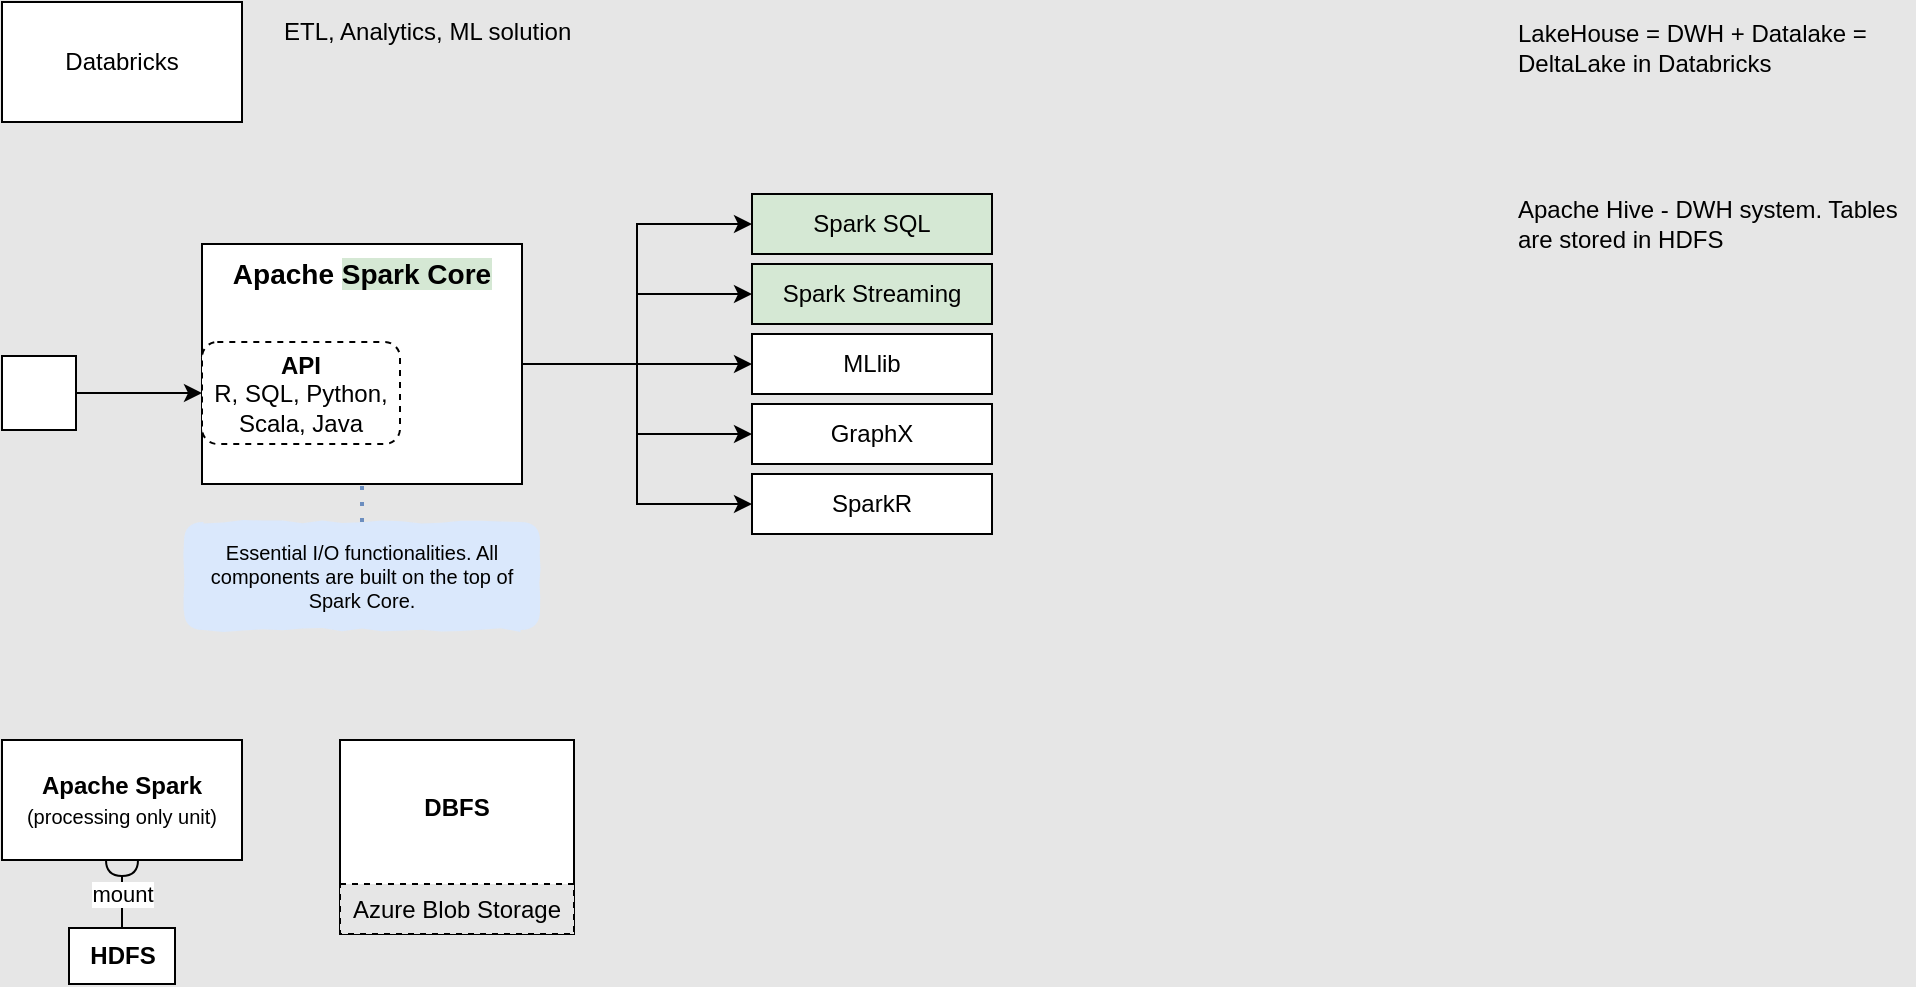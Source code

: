 <mxfile version="21.0.10" type="github">
  <diagram name="Page-1" id="mvxoPzZDPtbUDeEoAUA9">
    <mxGraphModel dx="993" dy="663" grid="0" gridSize="10" guides="1" tooltips="1" connect="1" arrows="1" fold="1" page="1" pageScale="1" pageWidth="1169" pageHeight="1654" background="#E6E6E6" math="0" shadow="0">
      <root>
        <mxCell id="0" />
        <mxCell id="1" parent="0" />
        <UserObject label="Databricks" id="nMdtc5GlGOttccwo4Kmc-1">
          <mxCell style="rounded=0;whiteSpace=wrap;html=1;" vertex="1" parent="1">
            <mxGeometry x="36" y="49" width="120" height="60" as="geometry" />
          </mxCell>
        </UserObject>
        <UserObject label="Apache Hive - DWH system. Tables are stored in HDFS" id="nMdtc5GlGOttccwo4Kmc-3">
          <mxCell style="text;html=1;strokeColor=none;fillColor=none;align=left;verticalAlign=middle;whiteSpace=wrap;rounded=0;" vertex="1" parent="1">
            <mxGeometry x="792" y="145" width="200" height="30" as="geometry" />
          </mxCell>
        </UserObject>
        <mxCell id="nMdtc5GlGOttccwo4Kmc-4" value="ETL, Analytics, ML solution " style="text;html=1;strokeColor=none;fillColor=none;align=left;verticalAlign=middle;whiteSpace=wrap;rounded=0;" vertex="1" parent="1">
          <mxGeometry x="175" y="49" width="157" height="30" as="geometry" />
        </mxCell>
        <mxCell id="nMdtc5GlGOttccwo4Kmc-20" style="edgeStyle=orthogonalEdgeStyle;rounded=0;orthogonalLoop=1;jettySize=auto;html=1;exitX=1;exitY=0.5;exitDx=0;exitDy=0;entryX=0;entryY=0.5;entryDx=0;entryDy=0;" edge="1" parent="1" source="nMdtc5GlGOttccwo4Kmc-9" target="nMdtc5GlGOttccwo4Kmc-14">
          <mxGeometry relative="1" as="geometry" />
        </mxCell>
        <mxCell id="nMdtc5GlGOttccwo4Kmc-21" style="edgeStyle=orthogonalEdgeStyle;rounded=0;orthogonalLoop=1;jettySize=auto;html=1;exitX=1;exitY=0.5;exitDx=0;exitDy=0;entryX=0;entryY=0.5;entryDx=0;entryDy=0;" edge="1" parent="1" source="nMdtc5GlGOttccwo4Kmc-9" target="nMdtc5GlGOttccwo4Kmc-15">
          <mxGeometry relative="1" as="geometry" />
        </mxCell>
        <mxCell id="nMdtc5GlGOttccwo4Kmc-22" style="edgeStyle=orthogonalEdgeStyle;rounded=0;orthogonalLoop=1;jettySize=auto;html=1;exitX=1;exitY=0.5;exitDx=0;exitDy=0;entryX=0;entryY=0.5;entryDx=0;entryDy=0;" edge="1" parent="1" source="nMdtc5GlGOttccwo4Kmc-9" target="nMdtc5GlGOttccwo4Kmc-16">
          <mxGeometry relative="1" as="geometry" />
        </mxCell>
        <mxCell id="nMdtc5GlGOttccwo4Kmc-23" style="edgeStyle=orthogonalEdgeStyle;rounded=0;orthogonalLoop=1;jettySize=auto;html=1;exitX=1;exitY=0.5;exitDx=0;exitDy=0;entryX=0;entryY=0.5;entryDx=0;entryDy=0;" edge="1" parent="1" source="nMdtc5GlGOttccwo4Kmc-9" target="nMdtc5GlGOttccwo4Kmc-17">
          <mxGeometry relative="1" as="geometry" />
        </mxCell>
        <mxCell id="nMdtc5GlGOttccwo4Kmc-24" style="edgeStyle=orthogonalEdgeStyle;rounded=0;orthogonalLoop=1;jettySize=auto;html=1;exitX=1;exitY=0.5;exitDx=0;exitDy=0;entryX=0;entryY=0.5;entryDx=0;entryDy=0;" edge="1" parent="1" source="nMdtc5GlGOttccwo4Kmc-9" target="nMdtc5GlGOttccwo4Kmc-18">
          <mxGeometry relative="1" as="geometry" />
        </mxCell>
        <mxCell id="nMdtc5GlGOttccwo4Kmc-28" style="edgeStyle=orthogonalEdgeStyle;rounded=0;orthogonalLoop=1;jettySize=auto;html=1;exitX=1;exitY=0.5;exitDx=0;exitDy=0;entryX=0;entryY=0.5;entryDx=0;entryDy=0;" edge="1" parent="1" source="nMdtc5GlGOttccwo4Kmc-12" target="nMdtc5GlGOttccwo4Kmc-10">
          <mxGeometry relative="1" as="geometry" />
        </mxCell>
        <mxCell id="nMdtc5GlGOttccwo4Kmc-12" value="" style="shape=image;html=1;verticalAlign=top;verticalLabelPosition=bottom;labelBackgroundColor=#ffffff;imageAspect=0;aspect=fixed;image=https://cdn1.iconfinder.com/data/icons/ionicons-sharp-vol-2/512/terminal-sharp-128.png;imageBackground=default;imageBorder=default;noLabel=0;" vertex="1" parent="1">
          <mxGeometry x="36" y="226" width="37" height="37" as="geometry" />
        </mxCell>
        <UserObject label="Spark SQL" tooltip="Structured data processing" id="nMdtc5GlGOttccwo4Kmc-14">
          <mxCell style="rounded=0;whiteSpace=wrap;html=1;glass=0;shadow=0;gradientColor=none;fillStyle=solid;fillColor=#D5E8D4;" vertex="1" parent="1">
            <mxGeometry x="411" y="145" width="120" height="30" as="geometry" />
          </mxCell>
        </UserObject>
        <UserObject label="Spark Streaming" tooltip="Scalable, high-throughput, fault-tolerant stream processing" id="nMdtc5GlGOttccwo4Kmc-15">
          <mxCell style="rounded=0;whiteSpace=wrap;html=1;fillColor=#D5E8D4;" vertex="1" parent="1">
            <mxGeometry x="411" y="180" width="120" height="30" as="geometry" />
          </mxCell>
        </UserObject>
        <UserObject label="MLlib" tooltip="Scalable Machine learning library" id="nMdtc5GlGOttccwo4Kmc-16">
          <mxCell style="rounded=0;whiteSpace=wrap;html=1;" vertex="1" parent="1">
            <mxGeometry x="411" y="215" width="120" height="30" as="geometry" />
          </mxCell>
        </UserObject>
        <UserObject label="SparkR" tooltip="Data processing in R with SparkR DataFrame support." id="nMdtc5GlGOttccwo4Kmc-18">
          <mxCell style="rounded=0;whiteSpace=wrap;html=1;" vertex="1" parent="1">
            <mxGeometry x="411" y="285" width="120" height="30" as="geometry" />
          </mxCell>
        </UserObject>
        <mxCell id="nMdtc5GlGOttccwo4Kmc-27" value="" style="group" vertex="1" connectable="0" parent="1">
          <mxGeometry x="136" y="170" width="160" height="120" as="geometry" />
        </mxCell>
        <UserObject label="&lt;font size=&quot;1&quot;&gt;&lt;b style=&quot;font-size: 14px;&quot;&gt;Apache &lt;span style=&quot;background-color: rgb(213, 232, 212);&quot;&gt;Spark Core&lt;/span&gt;&lt;/b&gt;&lt;/font&gt;" tooltip="RDD, MapReduce, Cluster management etc." id="nMdtc5GlGOttccwo4Kmc-9">
          <mxCell style="rounded=0;whiteSpace=wrap;html=1;verticalAlign=top;movable=1;resizable=1;rotatable=1;deletable=1;editable=1;locked=0;connectable=1;" vertex="1" parent="nMdtc5GlGOttccwo4Kmc-27">
            <mxGeometry width="160" height="120" as="geometry" />
          </mxCell>
        </UserObject>
        <mxCell id="nMdtc5GlGOttccwo4Kmc-10" value="&lt;b&gt;&lt;font style=&quot;font-size: 12px;&quot;&gt;API&lt;/font&gt;&lt;/b&gt;&lt;br&gt;R, SQL, Python, Scala, Java" style="rounded=1;whiteSpace=wrap;html=1;dashed=1;" vertex="1" parent="nMdtc5GlGOttccwo4Kmc-27">
          <mxGeometry y="49" width="99" height="51" as="geometry" />
        </mxCell>
        <UserObject label="&lt;div&gt;LakeHouse = DWH + Datalake = DeltaLake in Databricks&lt;/div&gt;" id="nMdtc5GlGOttccwo4Kmc-29">
          <mxCell style="text;html=1;strokeColor=none;fillColor=none;align=left;verticalAlign=middle;whiteSpace=wrap;rounded=0;" vertex="1" parent="1">
            <mxGeometry x="792" y="57" width="200" height="30" as="geometry" />
          </mxCell>
        </UserObject>
        <mxCell id="nMdtc5GlGOttccwo4Kmc-35" value="Essential I/O functionalities. All components are built on the top of Spark Core." style="text;html=1;strokeColor=none;fillColor=#dae8fc;align=center;verticalAlign=middle;whiteSpace=wrap;rounded=1;labelBorderColor=none;glass=0;fontSize=10;comic=1;absoluteArcSize=0;arcSize=18;" vertex="1" parent="1">
          <mxGeometry x="127" y="309" width="178" height="54" as="geometry" />
        </mxCell>
        <mxCell id="nMdtc5GlGOttccwo4Kmc-36" value="" style="endArrow=none;dashed=1;html=1;dashPattern=1 3;strokeWidth=2;rounded=0;exitX=0.5;exitY=0;exitDx=0;exitDy=0;entryX=0.5;entryY=1;entryDx=0;entryDy=0;fillColor=#dae8fc;strokeColor=#6c8ebf;" edge="1" parent="1" source="nMdtc5GlGOttccwo4Kmc-35" target="nMdtc5GlGOttccwo4Kmc-9">
          <mxGeometry width="50" height="50" relative="1" as="geometry">
            <mxPoint x="315" y="397" as="sourcePoint" />
            <mxPoint x="365" y="347" as="targetPoint" />
          </mxGeometry>
        </mxCell>
        <UserObject label="GraphX" tooltip="Network graph analytics engine" id="nMdtc5GlGOttccwo4Kmc-17">
          <mxCell style="rounded=0;whiteSpace=wrap;html=1;" vertex="1" parent="1">
            <mxGeometry x="411" y="250" width="120" height="30" as="geometry" />
          </mxCell>
        </UserObject>
        <mxCell id="SSF3-dgxGvlv1A8OcGRK-6" value="" style="group" vertex="1" connectable="0" parent="1">
          <mxGeometry x="205" y="418" width="117" height="97" as="geometry" />
        </mxCell>
        <UserObject label="&lt;b&gt;DBFS&lt;/b&gt;" tooltip="Databricks File System" id="SSF3-dgxGvlv1A8OcGRK-2">
          <mxCell style="rounded=0;whiteSpace=wrap;html=1;gradientColor=none;shadow=0;verticalAlign=top;spacingTop=20;" vertex="1" parent="SSF3-dgxGvlv1A8OcGRK-6">
            <mxGeometry width="117.0" height="97" as="geometry" />
          </mxCell>
        </UserObject>
        <mxCell id="SSF3-dgxGvlv1A8OcGRK-5" value="Azure Blob Storage" style="rounded=0;whiteSpace=wrap;html=1;dashed=1;fillColor=#E6E6E6;" vertex="1" parent="SSF3-dgxGvlv1A8OcGRK-6">
          <mxGeometry y="72" width="117.0" height="25" as="geometry" />
        </mxCell>
        <mxCell id="SSF3-dgxGvlv1A8OcGRK-7" value="&lt;b&gt;HDFS&lt;/b&gt;" style="rounded=0;whiteSpace=wrap;html=1;labelBackgroundColor=none;labelBorderColor=none;" vertex="1" parent="1">
          <mxGeometry x="69.5" y="512" width="53" height="28" as="geometry" />
        </mxCell>
        <mxCell id="SSF3-dgxGvlv1A8OcGRK-8" value="mount" style="endArrow=halfCircle;html=1;rounded=0;entryX=0.5;entryY=1;entryDx=0;entryDy=0;endFill=0;labelBackgroundColor=default;labelBorderColor=none;exitX=0.5;exitY=0;exitDx=0;exitDy=0;" edge="1" parent="1" source="SSF3-dgxGvlv1A8OcGRK-7" target="SSF3-dgxGvlv1A8OcGRK-9">
          <mxGeometry width="50" height="50" relative="1" as="geometry">
            <mxPoint x="38" y="384" as="sourcePoint" />
            <mxPoint x="-24" y="465" as="targetPoint" />
          </mxGeometry>
        </mxCell>
        <mxCell id="SSF3-dgxGvlv1A8OcGRK-9" value="&lt;b&gt;Apache Spark&lt;/b&gt;&lt;br&gt;&lt;font style=&quot;font-size: 10px;&quot;&gt;(processing only unit)&lt;/font&gt;" style="rounded=0;whiteSpace=wrap;html=1;" vertex="1" parent="1">
          <mxGeometry x="36" y="418" width="120" height="60" as="geometry" />
        </mxCell>
        <object label="Layer1" id="nMdtc5GlGOttccwo4Kmc-39">
          <mxCell parent="0" />
        </object>
      </root>
    </mxGraphModel>
  </diagram>
</mxfile>
